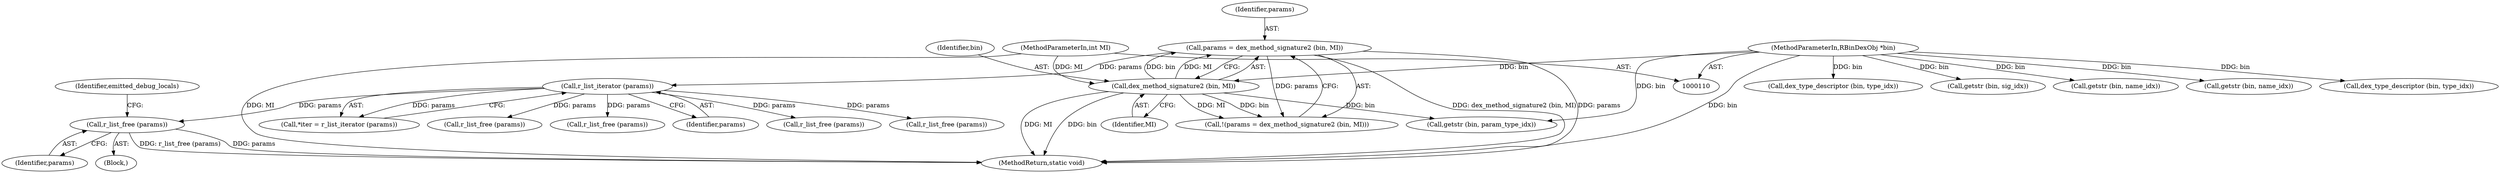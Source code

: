 digraph "0_radare2_ad55822430a03fe075221b543efb434567e9e431@API" {
"1000317" [label="(Call,r_list_free (params))"];
"1000297" [label="(Call,r_list_iterator (params))"];
"1000283" [label="(Call,params = dex_method_signature2 (bin, MI))"];
"1000285" [label="(Call,dex_method_signature2 (bin, MI))"];
"1000112" [label="(MethodParameterIn,RBinDexObj *bin)"];
"1000114" [label="(MethodParameterIn,int MI)"];
"1000283" [label="(Call,params = dex_method_signature2 (bin, MI))"];
"1000336" [label="(Call,getstr (bin, param_type_idx))"];
"1000114" [label="(MethodParameterIn,int MI)"];
"1000575" [label="(Call,getstr (bin, name_idx))"];
"1000491" [label="(Call,r_list_free (params))"];
"1000285" [label="(Call,dex_method_signature2 (bin, MI))"];
"1000584" [label="(Call,dex_type_descriptor (bin, type_idx))"];
"1000295" [label="(Call,*iter = r_list_iterator (params))"];
"1000286" [label="(Identifier,bin)"];
"1000314" [label="(Block,)"];
"1001183" [label="(Call,r_list_free (params))"];
"1000760" [label="(Call,dex_type_descriptor (bin, type_idx))"];
"1000776" [label="(Call,getstr (bin, sig_idx))"];
"1000318" [label="(Identifier,params)"];
"1000112" [label="(MethodParameterIn,RBinDexObj *bin)"];
"1000284" [label="(Identifier,params)"];
"1000667" [label="(Call,r_list_free (params))"];
"1000282" [label="(Call,!(params = dex_method_signature2 (bin, MI)))"];
"1000298" [label="(Identifier,params)"];
"1001045" [label="(Call,r_list_free (params))"];
"1000297" [label="(Call,r_list_iterator (params))"];
"1000287" [label="(Identifier,MI)"];
"1001185" [label="(MethodReturn,static void)"];
"1000317" [label="(Call,r_list_free (params))"];
"1000751" [label="(Call,getstr (bin, name_idx))"];
"1000320" [label="(Identifier,emitted_debug_locals)"];
"1000317" -> "1000314"  [label="AST: "];
"1000317" -> "1000318"  [label="CFG: "];
"1000318" -> "1000317"  [label="AST: "];
"1000320" -> "1000317"  [label="CFG: "];
"1000317" -> "1001185"  [label="DDG: params"];
"1000317" -> "1001185"  [label="DDG: r_list_free (params)"];
"1000297" -> "1000317"  [label="DDG: params"];
"1000297" -> "1000295"  [label="AST: "];
"1000297" -> "1000298"  [label="CFG: "];
"1000298" -> "1000297"  [label="AST: "];
"1000295" -> "1000297"  [label="CFG: "];
"1000297" -> "1000295"  [label="DDG: params"];
"1000283" -> "1000297"  [label="DDG: params"];
"1000297" -> "1000491"  [label="DDG: params"];
"1000297" -> "1000667"  [label="DDG: params"];
"1000297" -> "1001045"  [label="DDG: params"];
"1000297" -> "1001183"  [label="DDG: params"];
"1000283" -> "1000282"  [label="AST: "];
"1000283" -> "1000285"  [label="CFG: "];
"1000284" -> "1000283"  [label="AST: "];
"1000285" -> "1000283"  [label="AST: "];
"1000282" -> "1000283"  [label="CFG: "];
"1000283" -> "1001185"  [label="DDG: dex_method_signature2 (bin, MI)"];
"1000283" -> "1001185"  [label="DDG: params"];
"1000283" -> "1000282"  [label="DDG: params"];
"1000285" -> "1000283"  [label="DDG: bin"];
"1000285" -> "1000283"  [label="DDG: MI"];
"1000285" -> "1000287"  [label="CFG: "];
"1000286" -> "1000285"  [label="AST: "];
"1000287" -> "1000285"  [label="AST: "];
"1000285" -> "1001185"  [label="DDG: bin"];
"1000285" -> "1001185"  [label="DDG: MI"];
"1000285" -> "1000282"  [label="DDG: bin"];
"1000285" -> "1000282"  [label="DDG: MI"];
"1000112" -> "1000285"  [label="DDG: bin"];
"1000114" -> "1000285"  [label="DDG: MI"];
"1000285" -> "1000336"  [label="DDG: bin"];
"1000112" -> "1000110"  [label="AST: "];
"1000112" -> "1001185"  [label="DDG: bin"];
"1000112" -> "1000336"  [label="DDG: bin"];
"1000112" -> "1000575"  [label="DDG: bin"];
"1000112" -> "1000584"  [label="DDG: bin"];
"1000112" -> "1000751"  [label="DDG: bin"];
"1000112" -> "1000760"  [label="DDG: bin"];
"1000112" -> "1000776"  [label="DDG: bin"];
"1000114" -> "1000110"  [label="AST: "];
"1000114" -> "1001185"  [label="DDG: MI"];
}

